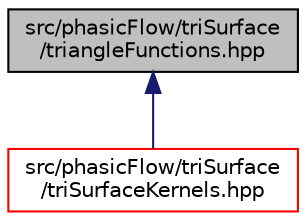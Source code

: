 digraph "src/phasicFlow/triSurface/triangleFunctions.hpp"
{
 // LATEX_PDF_SIZE
  edge [fontname="Helvetica",fontsize="10",labelfontname="Helvetica",labelfontsize="10"];
  node [fontname="Helvetica",fontsize="10",shape=record];
  Node1 [label="src/phasicFlow/triSurface\l/triangleFunctions.hpp",height=0.2,width=0.4,color="black", fillcolor="grey75", style="filled", fontcolor="black",tooltip=" "];
  Node1 -> Node2 [dir="back",color="midnightblue",fontsize="10",style="solid",fontname="Helvetica"];
  Node2 [label="src/phasicFlow/triSurface\l/triSurfaceKernels.hpp",height=0.2,width=0.4,color="red", fillcolor="white", style="filled",URL="$triSurfaceKernels_8hpp.html",tooltip=" "];
}
